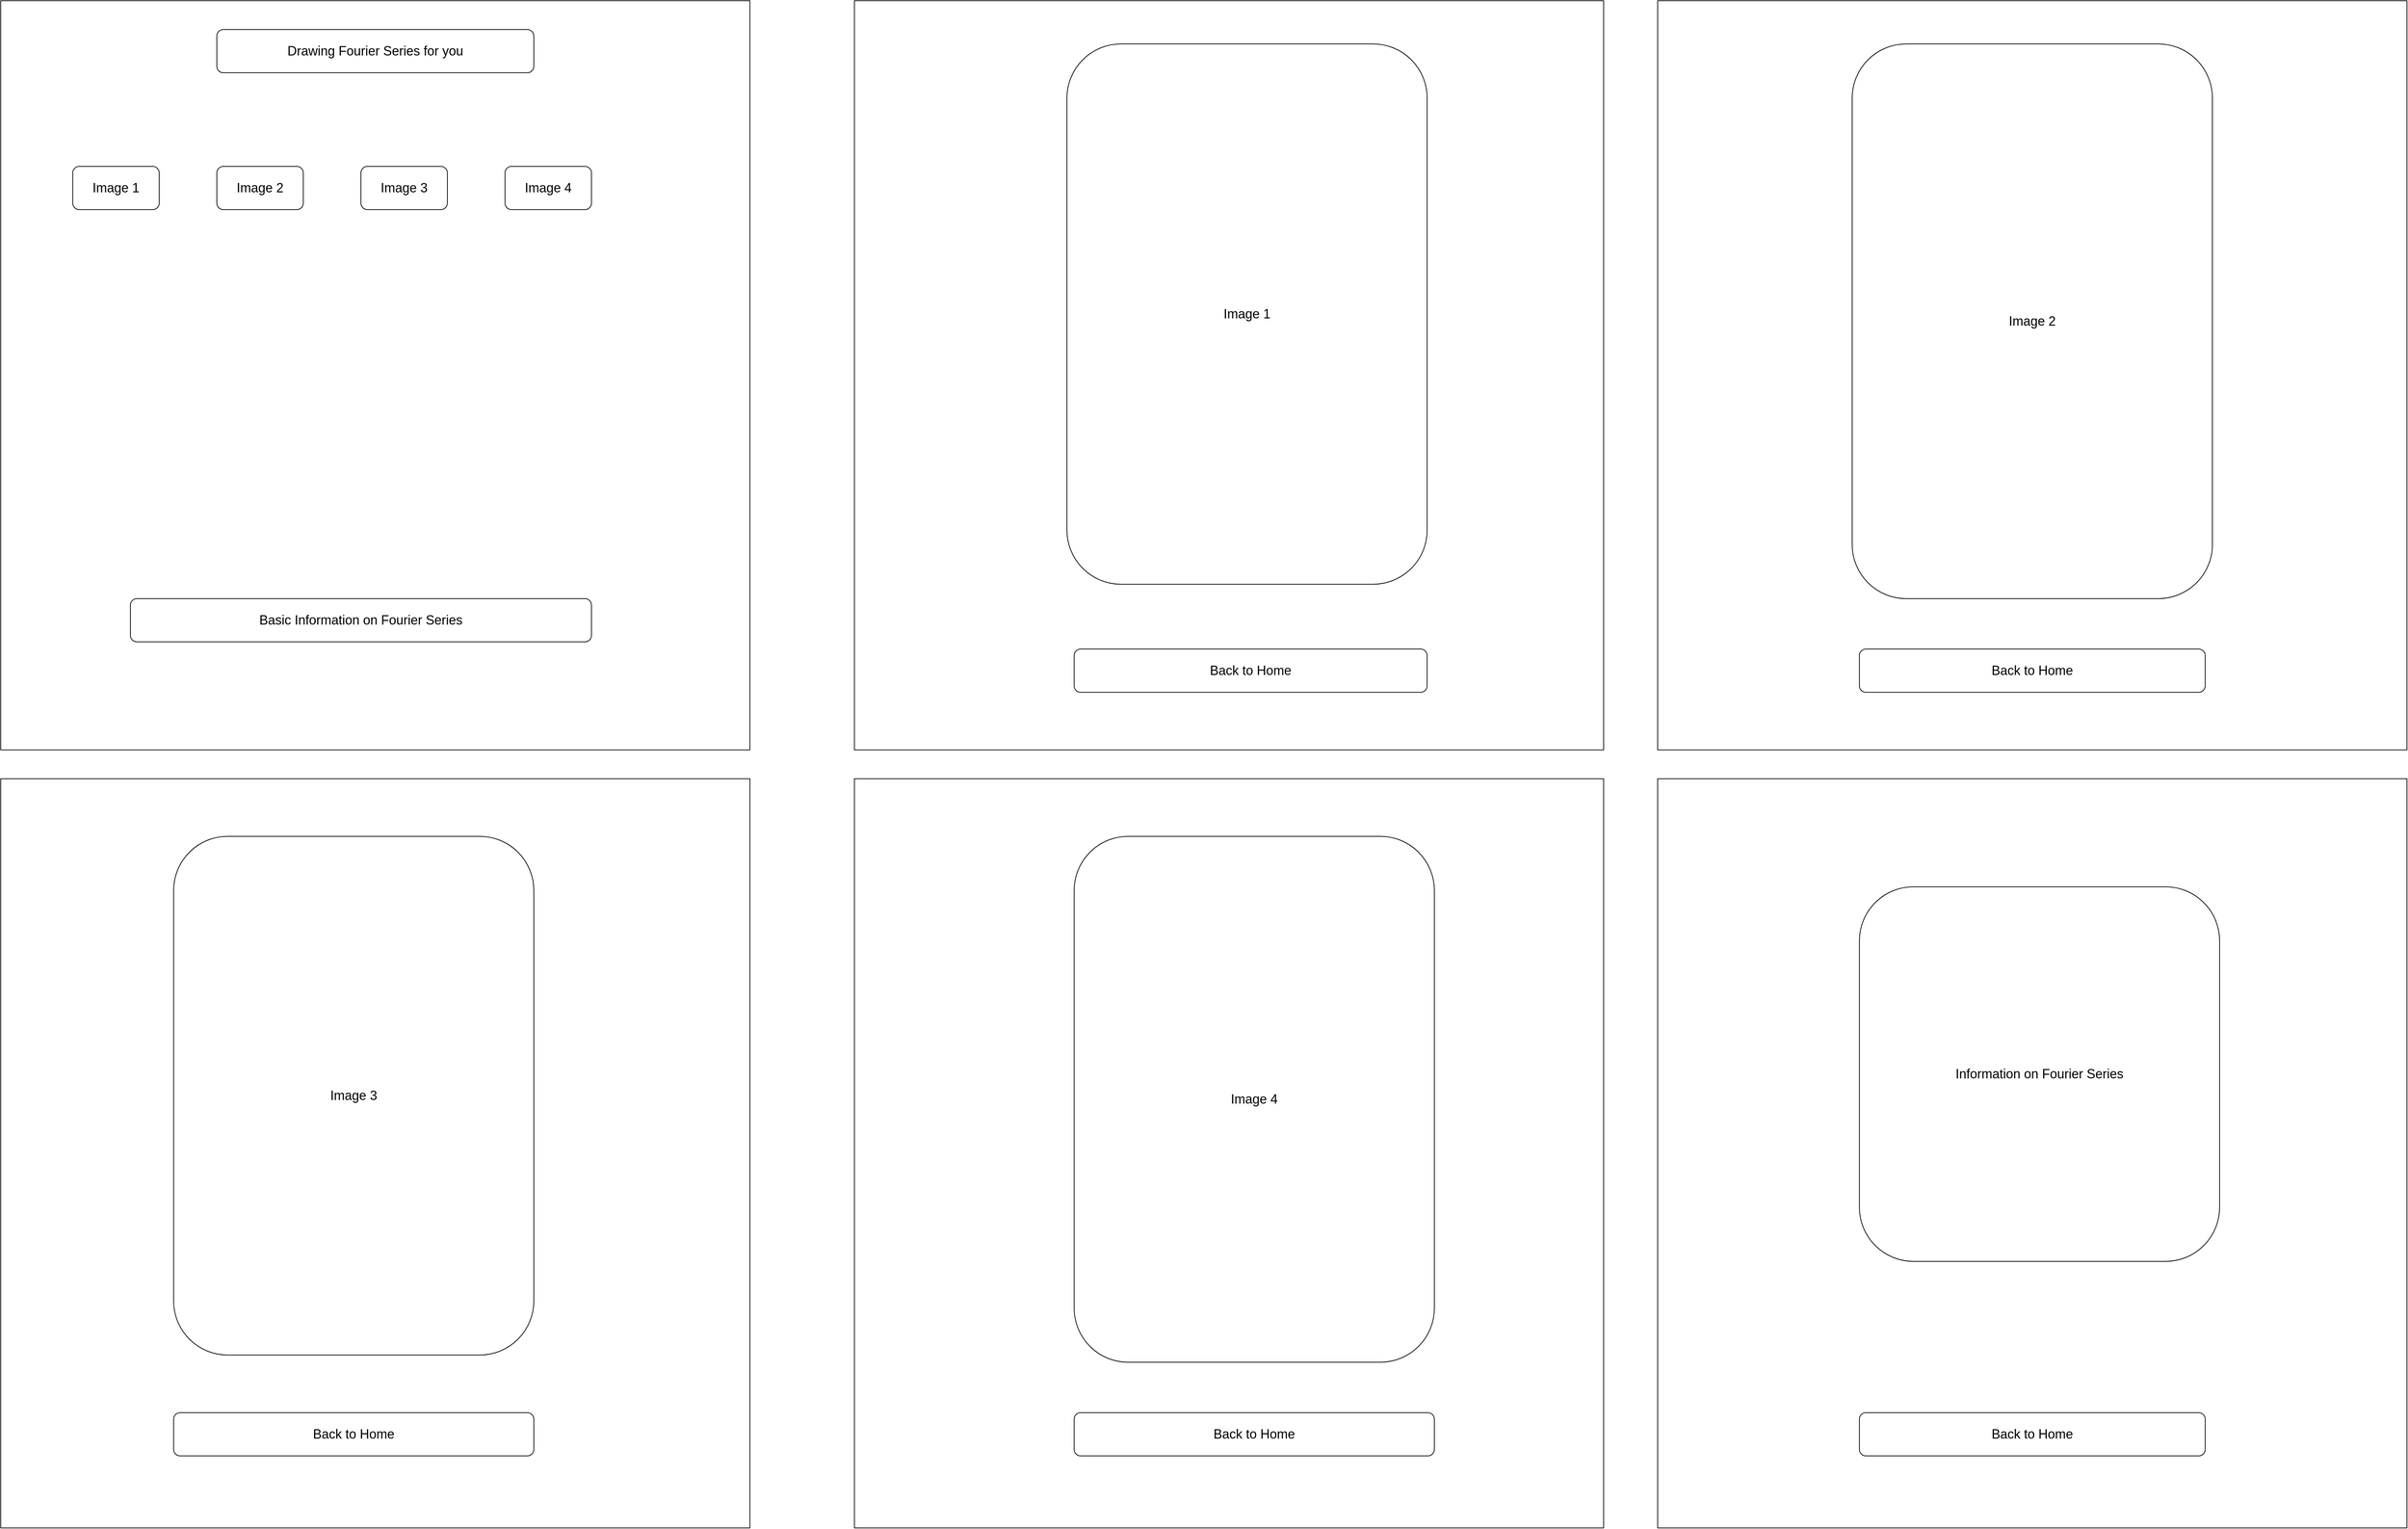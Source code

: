 <mxfile version="17.1.4" type="google"><diagram id="ToYxJfgX_rP6DtbATnd3" name="Page-1"><mxGraphModel grid="1" gridSize="10" guides="1" tooltips="1" connect="1" arrows="1" page="1" fold="1" pageScale="1" pageWidth="850" pageHeight="1100" math="0" shadow="0"><root><mxCell id="0"/><mxCell id="1" parent="0"/><mxCell id="dXvVwBJFQy7JLRLIbHDO-1" value="" style="whiteSpace=wrap;html=1;aspect=fixed;" vertex="1" parent="1"><mxGeometry x="10" y="10" width="1040" height="1040" as="geometry"/></mxCell><mxCell id="dXvVwBJFQy7JLRLIbHDO-2" value="&lt;font style=&quot;font-size: 18px&quot;&gt;Drawing Fourier Series for you&lt;/font&gt;" style="rounded=1;whiteSpace=wrap;html=1;" vertex="1" parent="1"><mxGeometry x="310" y="50" width="440" height="60" as="geometry"/></mxCell><mxCell id="dXvVwBJFQy7JLRLIbHDO-3" value="Image 1" style="rounded=1;whiteSpace=wrap;html=1;fontSize=18;" vertex="1" parent="1"><mxGeometry x="110" y="240" width="120" height="60" as="geometry"/></mxCell><mxCell id="dXvVwBJFQy7JLRLIbHDO-4" value="Image 2" style="rounded=1;whiteSpace=wrap;html=1;fontSize=18;" vertex="1" parent="1"><mxGeometry x="310" y="240" width="120" height="60" as="geometry"/></mxCell><mxCell id="dXvVwBJFQy7JLRLIbHDO-5" value="Image 3" style="rounded=1;whiteSpace=wrap;html=1;fontSize=18;" vertex="1" parent="1"><mxGeometry x="510" y="240" width="120" height="60" as="geometry"/></mxCell><mxCell id="dXvVwBJFQy7JLRLIbHDO-6" value="Image 4" style="rounded=1;whiteSpace=wrap;html=1;fontSize=18;" vertex="1" parent="1"><mxGeometry x="710" y="240" width="120" height="60" as="geometry"/></mxCell><mxCell id="dXvVwBJFQy7JLRLIbHDO-7" value="" style="whiteSpace=wrap;html=1;aspect=fixed;fontSize=18;" vertex="1" parent="1"><mxGeometry x="1195" y="10" width="1040" height="1040" as="geometry"/></mxCell><mxCell id="dXvVwBJFQy7JLRLIbHDO-8" value="Image 1" style="rounded=1;whiteSpace=wrap;html=1;fontSize=18;" vertex="1" parent="1"><mxGeometry x="1490" y="70" width="500" height="750" as="geometry"/></mxCell><mxCell id="dXvVwBJFQy7JLRLIbHDO-9" value="Back to Home" style="rounded=1;whiteSpace=wrap;html=1;fontSize=18;" vertex="1" parent="1"><mxGeometry x="1500" y="910" width="490" height="60" as="geometry"/></mxCell><mxCell id="dXvVwBJFQy7JLRLIbHDO-10" value="Basic Information on Fourier Series" style="rounded=1;whiteSpace=wrap;html=1;fontSize=18;" vertex="1" parent="1"><mxGeometry x="190" y="840" width="640" height="60" as="geometry"/></mxCell><mxCell id="dXvVwBJFQy7JLRLIbHDO-11" value="" style="whiteSpace=wrap;html=1;aspect=fixed;fontSize=18;" vertex="1" parent="1"><mxGeometry x="2310" y="10" width="1040" height="1040" as="geometry"/></mxCell><mxCell id="dXvVwBJFQy7JLRLIbHDO-12" value="" style="whiteSpace=wrap;html=1;aspect=fixed;fontSize=18;" vertex="1" parent="1"><mxGeometry x="10" y="1090" width="1040" height="1040" as="geometry"/></mxCell><mxCell id="dXvVwBJFQy7JLRLIbHDO-13" value="" style="whiteSpace=wrap;html=1;aspect=fixed;fontSize=18;" vertex="1" parent="1"><mxGeometry x="1195" y="1090" width="1040" height="1040" as="geometry"/></mxCell><mxCell id="dXvVwBJFQy7JLRLIbHDO-14" value="" style="whiteSpace=wrap;html=1;aspect=fixed;fontSize=18;" vertex="1" parent="1"><mxGeometry x="2310" y="1090" width="1040" height="1040" as="geometry"/></mxCell><mxCell id="dXvVwBJFQy7JLRLIbHDO-15" value="Back to Home" style="rounded=1;whiteSpace=wrap;html=1;fontSize=18;" vertex="1" parent="1"><mxGeometry x="2590" y="910" width="480" height="60" as="geometry"/></mxCell><mxCell id="dXvVwBJFQy7JLRLIbHDO-16" value="Back to Home" style="rounded=1;whiteSpace=wrap;html=1;fontSize=18;" vertex="1" parent="1"><mxGeometry x="1500" y="1970" width="500" height="60" as="geometry"/></mxCell><mxCell id="dXvVwBJFQy7JLRLIbHDO-17" value="Back to Home" style="rounded=1;whiteSpace=wrap;html=1;fontSize=18;" vertex="1" parent="1"><mxGeometry x="250" y="1970" width="500" height="60" as="geometry"/></mxCell><mxCell id="dXvVwBJFQy7JLRLIbHDO-18" value="Back to Home" style="rounded=1;whiteSpace=wrap;html=1;fontSize=18;" vertex="1" parent="1"><mxGeometry x="2590" y="1970" width="480" height="60" as="geometry"/></mxCell><mxCell id="dXvVwBJFQy7JLRLIbHDO-19" value="Image 2" style="rounded=1;whiteSpace=wrap;html=1;fontSize=18;" vertex="1" parent="1"><mxGeometry x="2580" y="70" width="500" height="770" as="geometry"/></mxCell><mxCell id="dXvVwBJFQy7JLRLIbHDO-20" value="Image 3" style="rounded=1;whiteSpace=wrap;html=1;fontSize=18;" vertex="1" parent="1"><mxGeometry x="250" y="1170" width="500" height="720" as="geometry"/></mxCell><mxCell id="dXvVwBJFQy7JLRLIbHDO-21" value="Image 4" style="rounded=1;whiteSpace=wrap;html=1;fontSize=18;" vertex="1" parent="1"><mxGeometry x="1500" y="1170" width="500" height="730" as="geometry"/></mxCell><mxCell id="dXvVwBJFQy7JLRLIbHDO-22" value="Information on Fourier Series" style="rounded=1;whiteSpace=wrap;html=1;fontSize=18;" vertex="1" parent="1"><mxGeometry x="2590" y="1240" width="500" height="520" as="geometry"/></mxCell></root></mxGraphModel></diagram></mxfile>